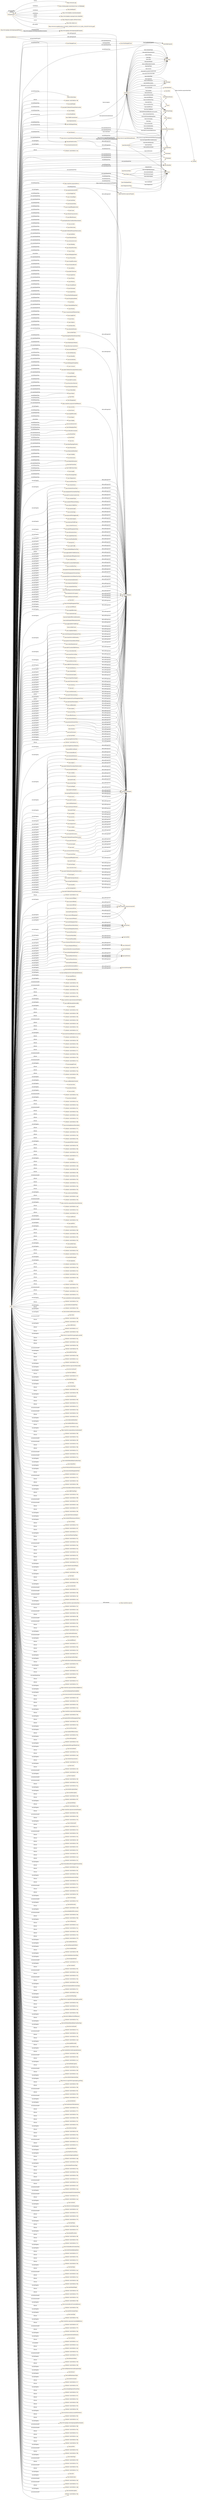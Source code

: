 digraph ar2dtool_diagram { 
rankdir=LR;
size="1501"
node [shape = rectangle, color="orange"]; "base:PcuFlowValue" "base:AxleWeight" "base:AlertCMethod2PrimaryPointLocation" "base:Mobility" "base:RoadEntity" "base:MultilingualString" "base:ManagedCause" "base:DataValue" "base:Confidence" "base:HeightUnit" "base:CriticalObject" "base:StartPoint" "base:DurationValue" "base:GroupOfPeopleInvolved" "base:Cause" "base:VehicleCharacteristics" "base:OffsetDistance" "base:RoadSurfaceConditionMeasurements" "base:Accident" "base:Obstruction" "base:AlertCMethod4PrimaryPointLocation" "base:EndPoint" "base:PlatoonPosition" "base:AutomationLevel" "base:Heading" "base:VehicleFlowValue" "base:UrlLink" "base:ParkingSpotState" "base:WindSpeedValue" "base:PlatoonRole" "base:GroupOfLocations" "base:SituationRecord" "base:Address" "base:OperatorAction" "http://www.w3.org/2006/time#TemporalEntity" "base:AlertCDirection" "base:SpeedUnit" "base:Platoon" "base:Pollution" "base:OverallPeriod" "base:Movement" "base:SpeedValue" "base:RoadSideEquipment" "base:PrecipitationDetail" "base:Route" "base:VulnerableRoadUser" "base:Position" "base:Role" "base:ConcentrationOfVehiclesValue" "base:LengthUnit" "base:Status" "base:Identifier" "base:RendezvousLocation" "base:Subjects" "base:BasicData" "base:AbsolutePosition" "base:FloatingPointMetreDistanceValue" "http://www.w3.org/2006/time#Instant" "base:Width" "base:MaintenanceVehicles" "http://www.opengis.net/ont/geosparql#Feature" "base:ElectronicControlUnit" "base:AxleSpacing" "base:Humidity" "base:Acceleration" "base:MultilingualStringValue" "base:Comment" "base:AlertCMethod2SecondaryPointLocation" "base:Height" "base:AxleFlowValue" "base:AlertCLocation" "base:Shape" "base:BrakeCapacity" "base:HazardousMaterials" "base:PlatoonVehicleState" "base:VehicleRole" "base:Vehicle" "base:TrafficConcentration" "base:Wind" "base:TemperatureValue" "base:Management" "https://saref.etsi.org/core/UnitOfMeasure" "base:Source" "base:SpeedPercentile" "base:Impact" "https://saref.etsi.org/core/Property" "base:Validity" "base:AccelerationUnit" "base:DeviceStatus" "base:ParkingSpotPoint" "base:VehicleEnvironment" "base:NonManagedCause" "base:RoutePoint" "base:Period" "base:Size" "https://saref.etsi.org/core/Device" "base:RoadTopologyPosition" "base:PlatoonState" "base:ElaboratedDataFault" "base:Visibility" "base:PressureValue" "base:Destination" "base:RelativePosition" "base:HeaderInformation" "base:DateTimeValue" "base:TrafficStatusValue" "base:Length" "http://www.opengis.net/ont/geosparql#Geometry" "base:PercentageValue" "base:Itinerary" "base:Temperature" ; /*classes style*/
	"base:scheduledDepartureTime" -> "owl:topDataProperty" [ label = "rdfs:subPropertyOf" ];
	"base:applicableForTrafficDirection" -> "owl:topDataProperty" [ label = "rdfs:subPropertyOf" ];
	"base:validityStatus" -> "owl:topDataProperty" [ label = "rdfs:subPropertyOf" ];
	"base:groupOfVehiclesInvolved" -> "owl:topObjectProperty" [ label = "rdfs:subPropertyOf" ];
	"base:alertCLocationTableNumber" -> "owl:topDataProperty" [ label = "rdfs:subPropertyOf" ];
	"base:urlLink" -> "owl:topObjectProperty" [ label = "rdfs:subPropertyOf" ];
	"base:overallEndTime" -> "owl:topDataProperty" [ label = "rdfs:subPropertyOf" ];
	"base:consistsOfVehicle" -> "https://saref.etsi.org/core/consistsOf" [ label = "rdfs:subPropertyOf" ];
	"base:temperature" -> "owl:topObjectProperty" [ label = "rdfs:subPropertyOf" ];
	"base:faultyEquipmentOrSystemType" -> "owl:topDataProperty" [ label = "rdfs:subPropertyOf" ];
	"base:generalInstructionToRoadUsersType" -> "owl:topDataProperty" [ label = "rdfs:subPropertyOf" ];
	"base:automaticallyInitiated" -> "owl:topDataProperty" [ label = "rdfs:subPropertyOf" ];
	"base:hasParkingSpotState" -> "base:hasState" [ label = "rdfs:subPropertyOf" ];
	"base:routeDestination" -> "owl:topDataProperty" [ label = "rdfs:subPropertyOf" ];
	"base:routeDestination" -> "owl:topObjectProperty" [ label = "rdfs:subPropertyOf" ];
	"base:validity" -> "owl:topObjectProperty" [ label = "rdfs:subPropertyOf" ];
	"base:roadMaintenance" -> "owl:topObjectProperty" [ label = "rdfs:subPropertyOf" ];
	"base:temporarySpeedLimit" -> "owl:topDataProperty" [ label = "rdfs:subPropertyOf" ];
	"base:pollution" -> "owl:topObjectProperty" [ label = "rdfs:subPropertyOf" ];
	"base:commentDateTime" -> "owl:topDataProperty" [ label = "rdfs:subPropertyOf" ];
	"base:totalNumberOfPeopleInvolved" -> "owl:topDataProperty" [ label = "rdfs:subPropertyOf" ];
	"base:alertCPoint" -> "owl:topObjectProperty" [ label = "rdfs:subPropertyOf" ];
	"base:headerInformation" -> "owl:topObjectProperty" [ label = "rdfs:subPropertyOf" ];
	"base:vehicleRegistrationPlateIdentifier" -> "owl:topDataProperty" [ label = "rdfs:subPropertyOf" ];
	"base:consistsOfObject" -> "https://saref.etsi.org/core/consistsOf" [ label = "rdfs:subPropertyOf" ];
	"base:minimumCarOccupancy" -> "owl:topDataProperty" [ label = "rdfs:subPropertyOf" ];
	"base:roadOrJunctionNumber" -> "owl:topDataProperty" [ label = "rdfs:subPropertyOf" ];
	"base:entry" -> "owl:topDataProperty" [ label = "rdfs:subPropertyOf" ];
	"base:genericSituationRecordExtension" -> "owl:topDataProperty" [ label = "rdfs:subPropertyOf" ];
	"base:reroutingManagementType" -> "owl:topDataProperty" [ label = "rdfs:subPropertyOf" ];
	"base:signedRerouting" -> "owl:topDataProperty" [ label = "rdfs:subPropertyOf" ];
	"base:alertCMethod4PrimaryPointLocation" -> "owl:topObjectProperty" [ label = "rdfs:subPropertyOf" ];
	"base:roadworksScale" -> "owl:topDataProperty" [ label = "rdfs:subPropertyOf" ];
	"base:applicableForTrafficType" -> "owl:topDataProperty" [ label = "rdfs:subPropertyOf" ];
	"base:consistsOfEntity" -> "https://saref.etsi.org/core/consistsOf" [ label = "rdfs:subPropertyOf" ];
	"base:distanceHeadway" -> "owl:topDataProperty" [ label = "rdfs:subPropertyOf" ];
	"base:distanceHeadway" -> "owl:topObjectProperty" [ label = "rdfs:subPropertyOf" ];
	"base:complianceOption" -> "owl:topDataProperty" [ label = "rdfs:subPropertyOf" ];
	"base:winterEquipmentManagementType" -> "owl:topDataProperty" [ label = "rdfs:subPropertyOf" ];
	"base:hasVehicleRole" -> "base:hasRole" [ label = "rdfs:subPropertyOf" ];
	"base:ManagedCause" -> "base:NonManagedCause" [ label = "owl:disjointWith" ];
	"base:transitServiceInformation" -> "owl:topDataProperty" [ label = "rdfs:subPropertyOf" ];
	"base:alertCDirection" -> "owl:topObjectProperty" [ label = "rdfs:subPropertyOf" ];
	"base:genericSituationRecordName" -> "owl:topDataProperty" [ label = "rdfs:subPropertyOf" ];
	"base:isMemberOfVehicleEnvironment" -> "base:isMemberOf" [ label = "rdfs:subPropertyOf" ];
	"base:presenceDurationTime" -> "owl:topDataProperty" [ label = "rdfs:subPropertyOf" ];
	"base:presenceDurationTime" -> "owl:topObjectProperty" [ label = "rdfs:subPropertyOf" ];
	"base:vehicleManufacturer" -> "owl:topDataProperty" [ label = "rdfs:subPropertyOf" ];
	"base:hasLength" -> "owl:topObjectProperty" [ label = "rdfs:subPropertyOf" ];
	"base:hasRelativePosition" -> "base:hasPosition" [ label = "rdfs:subPropertyOf" ];
	"base:alertCLocationTableVersion" -> "owl:topDataProperty" [ label = "rdfs:subPropertyOf" ];
	"base:vehicleIdentifier" -> "owl:topDataProperty" [ label = "rdfs:subPropertyOf" ];
	"base:wind" -> "owl:topObjectProperty" [ label = "rdfs:subPropertyOf" ];
	"base:lastUpdateOfDeviceInformation" -> "owl:topDataProperty" [ label = "rdfs:subPropertyOf" ];
	"base:totalNumberOfVehiclesInvolved" -> "owl:topDataProperty" [ label = "rdfs:subPropertyOf" ];
	"base:hasPlatoonPosition" -> "base:hasPosition" [ label = "rdfs:subPropertyOf" ];
	"base:nonGeneralPublicComment" -> "owl:topObjectProperty" [ label = "rdfs:subPropertyOf" ];
	"base:hasPlatoonVehicleState" -> "base:hasState" [ label = "rdfs:subPropertyOf" ];
	"base:travelTime" -> "owl:topObjectProperty" [ label = "rdfs:subPropertyOf" ];
	"base:groupOfPeopleInvolved" -> "owl:topObjectProperty" [ label = "rdfs:subPropertyOf" ];
	"base:hasParkingVehicleState" -> "base:hasState" [ label = "rdfs:subPropertyOf" ];
	"base:hasDestinationEndPoint" -> "base:hasDestination" [ label = "rdfs:subPropertyOf" ];
	"base:transitServiceType" -> "owl:topDataProperty" [ label = "rdfs:subPropertyOf" ];
	"base:accidentCause" -> "owl:topDataProperty" [ label = "rdfs:subPropertyOf" ];
	"base:hasShape" -> "owl:topObjectProperty" [ label = "rdfs:subPropertyOf" ];
	"base:lastDeviceCheck" -> "owl:topDataProperty" [ label = "rdfs:subPropertyOf" ];
	"base:consistsOfUser" -> "https://saref.etsi.org/core/consistsOf" [ label = "rdfs:subPropertyOf" ];
	"base:exitTime" -> "owl:topDataProperty" [ label = "rdfs:subPropertyOf" ];
	"base:exitTime" -> "owl:topObjectProperty" [ label = "rdfs:subPropertyOf" ];
	"base:trafficFlowCharacteristics" -> "owl:topDataProperty" [ label = "rdfs:subPropertyOf" ];
	"base:vehicleModel" -> "owl:topDataProperty" [ label = "rdfs:subPropertyOf" ];
	"base:pertinentLocation" -> "owl:topDataProperty" [ label = "rdfs:subPropertyOf" ];
	"base:pertinentLocation" -> "owl:topObjectProperty" [ label = "rdfs:subPropertyOf" ];
	"base:hasPlatoonRole" -> "base:hasRole" [ label = "rdfs:subPropertyOf" ];
	"base:harmonicSpeed" -> "owl:topDataProperty" [ label = "rdfs:subPropertyOf" ];
	"base:averageVehicleSpeed" -> "owl:topDataProperty" [ label = "rdfs:subPropertyOf" ];
	"base:hasPlatoonState" -> "base:hasState" [ label = "rdfs:subPropertyOf" ];
	"base:alertCMethod4SecondaryPointLocation" -> "owl:topObjectProperty" [ label = "rdfs:subPropertyOf" ];
	"base:alertCDirectionCoded" -> "owl:topDataProperty" [ label = "rdfs:subPropertyOf" ];
	"base:exit" -> "owl:topDataProperty" [ label = "rdfs:subPropertyOf" ];
	"base:alertCDirectionSense" -> "owl:topDataProperty" [ label = "rdfs:subPropertyOf" ];
	"base:roadOrCarriagewayOrLaneManagementType" -> "owl:topDataProperty" [ label = "rdfs:subPropertyOf" ];
	"base:confidentiality" -> "owl:topDataProperty" [ label = "rdfs:subPropertyOf" ];
	"base:impact" -> "owl:topObjectProperty" [ label = "rdfs:subPropertyOf" ];
	"base:urgency" -> "owl:topDataProperty" [ label = "rdfs:subPropertyOf" ];
	"base:validityTimeSpecification" -> "owl:topObjectProperty" [ label = "rdfs:subPropertyOf" ];
	"base:passageDurationTime" -> "owl:topDataProperty" [ label = "rdfs:subPropertyOf" ];
	"base:passageDurationTime" -> "owl:topObjectProperty" [ label = "rdfs:subPropertyOf" ];
	"base:averageTimeHeadway" -> "owl:topObjectProperty" [ label = "rdfs:subPropertyOf" ];
	"base:consistsOfEvent" -> "https://saref.etsi.org/core/consistsOf" [ label = "rdfs:subPropertyOf" ];
	"base:humidity" -> "owl:topObjectProperty" [ label = "rdfs:subPropertyOf" ];
	"base:alertCLinear" -> "owl:topObjectProperty" [ label = "rdfs:subPropertyOf" ];
	"base:hasPerceptionState" -> "base:hasState" [ label = "rdfs:subPropertyOf" ];
	"base:itineraryExtension" -> "owl:topDataProperty" [ label = "rdfs:subPropertyOf" ];
	"base:itineraryExtension" -> "owl:topObjectProperty" [ label = "rdfs:subPropertyOf" ];
	"base:management" -> "owl:topObjectProperty" [ label = "rdfs:subPropertyOf" ];
	"base:vehicleInvolved" -> "owl:topObjectProperty" [ label = "rdfs:subPropertyOf" ];
	"base:operatorActionStatus" -> "owl:topDataProperty" [ label = "rdfs:subPropertyOf" ];
	"base:individualVehicleSpeed" -> "owl:topDataProperty" [ label = "rdfs:subPropertyOf" ];
	"base:individualVehicleSpeed" -> "owl:topObjectProperty" [ label = "rdfs:subPropertyOf" ];
	"base:alertCMethod2PrimaryPointLocation" -> "owl:topObjectProperty" [ label = "rdfs:subPropertyOf" ];
	"base:journeyReference" -> "owl:topDataProperty" [ label = "rdfs:subPropertyOf" ];
	"base:hasMovement" -> "owl:topObjectProperty" [ label = "rdfs:subPropertyOf" ];
	"base:hasWidth" -> "owl:topObjectProperty" [ label = "rdfs:subPropertyOf" ];
	"base:severity" -> "owl:topDataProperty" [ label = "rdfs:subPropertyOf" ];
	"base:overallStartTime" -> "owl:topDataProperty" [ label = "rdfs:subPropertyOf" ];
	"base:averageDistanceHeadway" -> "owl:topObjectProperty" [ label = "rdfs:subPropertyOf" ];
	"base:accidentType" -> "owl:topDataProperty" [ label = "rdfs:subPropertyOf" ];
	"base:vehicleStatus" -> "owl:topDataProperty" [ label = "rdfs:subPropertyOf" ];
	"base:situationRecord" -> "owl:topObjectProperty" [ label = "rdfs:subPropertyOf" ];
	"base:situationVersionTime" -> "owl:topDataProperty" [ label = "rdfs:subPropertyOf" ];
	"base:hasDestinationAddress" -> "base:hasDestination" [ label = "rdfs:subPropertyOf" ];
	"base:precipitationDetail" -> "owl:topObjectProperty" [ label = "rdfs:subPropertyOf" ];
	"base:subjects" -> "owl:topObjectProperty" [ label = "rdfs:subPropertyOf" ];
	"base:hasRoadTopologyPosition" -> "base:hasPosition" [ label = "rdfs:subPropertyOf" ];
	"base:equipmentOrSystemFaultType" -> "owl:topDataProperty" [ label = "rdfs:subPropertyOf" ];
	"base:distanceGap" -> "owl:topDataProperty" [ label = "rdfs:subPropertyOf" ];
	"base:distanceGap" -> "owl:topObjectProperty" [ label = "rdfs:subPropertyOf" ];
	"base:hasPlatoonMember" -> "base:hasMember" [ label = "rdfs:subPropertyOf" ];
	"base:consistsOfEquipment" -> "https://saref.etsi.org/core/consistsOf" [ label = "rdfs:subPropertyOf" ];
	"base:situation" -> "owl:topObjectProperty" [ label = "rdfs:subPropertyOf" ];
	"base:alertCLocationCountryCode" -> "owl:topDataProperty" [ label = "rdfs:subPropertyOf" ];
	"base:alertCMethod2SecondaryPointLocation" -> "owl:topObjectProperty" [ label = "rdfs:subPropertyOf" ];
	"base:journeyDestination" -> "owl:topObjectProperty" [ label = "rdfs:subPropertyOf" ];
	"base:commentType" -> "owl:topDataProperty" [ label = "rdfs:subPropertyOf" ];
	"base:visibility" -> "owl:topObjectProperty" [ label = "rdfs:subPropertyOf" ];
	"base:numberOfVehiclesWaiting" -> "owl:topDataProperty" [ label = "rdfs:subPropertyOf" ];
	"base:relativeTrafficFlow" -> "owl:topDataProperty" [ label = "rdfs:subPropertyOf" ];
	"base:pointByCoordinates" -> "owl:topObjectProperty" [ label = "rdfs:subPropertyOf" ];
	"base:queueLength" -> "owl:topDataProperty" [ label = "rdfs:subPropertyOf" ];
	"base:actionOrigin" -> "owl:topDataProperty" [ label = "rdfs:subPropertyOf" ];
	"base:timeHeadway" -> "owl:topDataProperty" [ label = "rdfs:subPropertyOf" ];
	"base:timeHeadway" -> "owl:topObjectProperty" [ label = "rdfs:subPropertyOf" ];
	"NULL" -> "base:roadOperatorServiceDisruptionExtension" [ label = "owl:onProperty" ];
	"NULL" -> "base:typeOfDevice" [ label = "owl:onProperty" ];
	"NULL" -> "base:hasMovement" [ label = "owl:onProperty" ];
	"NULL" -> "base:faultIdentifier" [ label = "owl:onProperty" ];
	"NULL" -> "base:Route" [ label = "owl:someValuesFrom" ];
	"NULL" -> "base:lastDeviceCheck" [ label = "owl:onProperty" ];
	"NULL" -> "585f3e67:183d760f538:-7f3f" [ label = "owl:intersectionOf" ];
	"NULL" -> "585f3e67:183d760f538:-7f64" [ label = "owl:intersectionOf" ];
	"NULL" -> "585f3e67:183d760f538:-7f05" [ label = "rdf:rest" ];
	"NULL" -> "585f3e67:183d760f538:-7f94" [ label = "rdf:rest" ];
	"NULL" -> "585f3e67:183d760f538:-7f55" [ label = "rdf:rest" ];
	"NULL" -> "base:ParkingSpotState" [ label = "owl:onClass" ];
	"NULL" -> "https://saref.etsi.org/core/measuresProperty" [ label = "owl:onProperty" ];
	"NULL" -> "base:trafficManuallyDirectedBy" [ label = "owl:onProperty" ];
	"NULL" -> "base:subjects" [ label = "owl:onProperty" ];
	"NULL" -> "base:overallStartTime" [ label = "owl:onProperty" ];
	"NULL" -> "base:impact" [ label = "owl:onProperty" ];
	"NULL" -> "base:stationID" [ label = "owl:onProperty" ];
	"NULL" -> "585f3e67:183d760f538:-7f62" [ label = "rdf:rest" ];
	"NULL" -> "585f3e67:183d760f538:-7fd9" [ label = "rdf:rest" ];
	"NULL" -> "base:placesAtWhichApplicable" [ label = "owl:onProperty" ];
	"NULL" -> "585f3e67:183d760f538:-7fd5" [ label = "rdf:rest" ];
	"NULL" -> "base:overallEndTime" [ label = "owl:onProperty" ];
	"NULL" -> "585f3e67:183d760f538:-7f00" [ label = "owl:intersectionOf" ];
	"NULL" -> "585f3e67:183d760f538:-7eef" [ label = "rdf:rest" ];
	"NULL" -> "585f3e67:183d760f538:-7f30" [ label = "rdf:rest" ];
	"NULL" -> "585f3e67:183d760f538:-7fa7" [ label = "rdf:rest" ];
	"NULL" -> "base:hasEstimatedRendezvousLocation" [ label = "owl:onProperty" ];
	"NULL" -> "585f3e67:183d760f538:-7fe2" [ label = "rdf:rest" ];
	"NULL" -> "base:transitServiceInformation" [ label = "owl:onProperty" ];
	"NULL" -> "585f3e67:183d760f538:-7f6f" [ label = "rdf:rest" ];
	"NULL" -> "585f3e67:183d760f538:-7fb0" [ label = "rdf:rest" ];
	"NULL" -> "585f3e67:183d760f538:-7eca" [ label = "rdf:rest" ];
	"NULL" -> "base:minimumCarOccupancy" [ label = "owl:onProperty" ];
	"NULL" -> "base:FloatingPointMetreDistanceValue" [ label = "owl:allValuesFrom" ];
	"NULL" -> "585f3e67:183d760f538:-7f7c" [ label = "rdf:rest" ];
	"NULL" -> "585f3e67:183d760f538:-7f8a" [ label = "owl:intersectionOf" ];
	"NULL" -> "585f3e67:183d760f538:-7f3d" [ label = "rdf:rest" ];
	"NULL" -> "585f3e67:183d760f538:-7fc4" [ label = "owl:intersectionOf" ];
	"NULL" -> "base:managedCause" [ label = "owl:onProperty" ];
	"NULL" -> "585f3e67:183d760f538:-7f0f" [ label = "rdf:rest" ];
	"NULL" -> "585f3e67:183d760f538:-7f4a" [ label = "rdf:rest" ];
	"NULL" -> "base:concentration" [ label = "owl:onProperty" ];
	"NULL" -> "585f3e67:183d760f538:-7f0b" [ label = "rdf:rest" ];
	"NULL" -> "base:vmsSetting" [ label = "owl:onProperty" ];
	"NULL" -> "base:confidentialityOverride" [ label = "owl:onProperty" ];
	"NULL" -> "base:severity" [ label = "owl:onProperty" ];
	"NULL" -> "base:basicData" [ label = "owl:onProperty" ];
	"NULL" -> "base:detectsPosition" [ label = "owl:onProperty" ];
	"NULL" -> "base:accident" [ label = "owl:onProperty" ];
	"NULL" -> "base:Acceleration" [ label = "owl:someValuesFrom" ];
	"NULL" -> "base:Cause" [ label = "owl:allValuesFrom" ];
	"NULL" -> "base:Wind" [ label = "owl:allValuesFrom" ];
	"NULL" -> "585f3e67:183d760f538:-7fee" [ label = "owl:intersectionOf" ];
	"NULL" -> "xsd:int" [ label = "owl:someValuesFrom" ];
	"NULL" -> "base:hasDestinationAddress" [ label = "owl:onProperty" ];
	"NULL" -> "base:hasCoordinateZ" [ label = "owl:onProperty" ];
	"NULL" -> "585f3e67:183d760f538:-7fec" [ label = "rdf:rest" ];
	"NULL" -> "585f3e67:183d760f538:-7fad" [ label = "rdf:rest" ];
	"NULL" -> "base:VehicleEnvironment" [ label = "owl:allValuesFrom" ];
	"NULL" -> "owl:real" [ label = "owl:someValuesFrom" ];
	"NULL" -> "base:confidentiality" [ label = "owl:onProperty" ];
	"NULL" -> "585f3e67:183d760f538:-7fe1" [ label = "owl:intersectionOf" ];
	"NULL" -> "585f3e67:183d760f538:-7fba" [ label = "rdf:rest" ];
	"NULL" -> "585f3e67:183d760f538:-7ee0" [ label = "rdf:rest" ];
	"NULL" -> "585f3e67:183d760f538:-7f18" [ label = "rdf:rest" ];
	"NULL" -> "base:HeaderInformation" [ label = "owl:allValuesFrom" ];
	"NULL" -> "585f3e67:183d760f538:-7f68" [ label = "rdf:rest" ];
	"NULL" -> "owl:real" [ label = "owl:allValuesFrom" ];
	"NULL" -> "base:reroutingItineraryDescription" [ label = "owl:onProperty" ];
	"NULL" -> "585f3e67:183d760f538:-7f75" [ label = "rdf:rest" ];
	"NULL" -> "base:AlertCMethod2SecondaryPointLocation" [ label = "owl:allValuesFrom" ];
	"NULL" -> "base:journeyReference" [ label = "owl:onProperty" ];
	"NULL" -> "585f3e67:183d760f538:-7f36" [ label = "rdf:rest" ];
	"NULL" -> "base:Validity" [ label = "owl:onClass" ];
	"NULL" -> "585f3e67:183d760f538:-7fe8" [ label = "rdf:rest" ];
	"NULL" -> "585f3e67:183d760f538:-7f82" [ label = "rdf:rest" ];
	"NULL" -> "base:PlatoonRole" [ label = "owl:someValuesFrom" ];
	"NULL" -> "base:generalPublicComment" [ label = "owl:onProperty" ];
	"NULL" -> "585f3e67:183d760f538:-7ff5" [ label = "rdf:rest" ];
	"NULL" -> "585f3e67:183d760f538:-7fb6" [ label = "rdf:rest" ];
	"NULL" -> "base:GroupOfPeopleInvolved" [ label = "owl:allValuesFrom" ];
	"NULL" -> "base:VehicleEnvironment" [ label = "owl:someValuesFrom" ];
	"NULL" -> "585f3e67:183d760f538:-7f50" [ label = "rdf:rest" ];
	"NULL" -> "585f3e67:183d760f538:-7f11" [ label = "rdf:rest" ];
	"NULL" -> "base:routeDestination" [ label = "owl:onProperty" ];
	"NULL" -> "base:depth" [ label = "owl:onProperty" ];
	"NULL" -> "585f3e67:183d760f538:-7fc3" [ label = "rdf:rest" ];
	"NULL" -> "https://saref.etsi.org/core/Property" [ label = "owl:allValuesFrom" ];
	"NULL" -> "585f3e67:183d760f538:-7edd" [ label = "rdf:rest" ];
	"NULL" -> "base:hasRoadTopologyPosition" [ label = "owl:onProperty" ];
	"NULL" -> "585f3e67:183d760f538:-7f8f" [ label = "rdf:rest" ];
	"NULL" -> "base:travelTime" [ label = "owl:onProperty" ];
	"NULL" -> "base:HeaderInformation" [ label = "owl:someValuesFrom" ];
	"NULL" -> "585f3e67:183d760f538:-7fd0" [ label = "rdf:rest" ];
	"NULL" -> "base:RoadSideEquipment" [ label = "owl:someValuesFrom" ];
	"NULL" -> "585f3e67:183d760f538:-7f85" [ label = "owl:intersectionOf" ];
	"NULL" -> "585f3e67:183d760f538:-7f5d" [ label = "rdf:rest" ];
	"NULL" -> "585f3e67:183d760f538:-7f1e" [ label = "rdf:rest" ];
	"NULL" -> "base:AccelerationUnit" [ label = "owl:allValuesFrom" ];
	"NULL" -> "585f3e67:183d760f538:-7f6a" [ label = "rdf:rest" ];
	"NULL" -> "xsd:dateTimeStamp" [ label = "owl:allValuesFrom" ];
	"NULL" -> "585f3e67:183d760f538:-7f2b" [ label = "rdf:rest" ];
	"NULL" -> "base:constructionWorkType" [ label = "owl:onProperty" ];
	"NULL" -> "base:passageDurationTime" [ label = "owl:onProperty" ];
	"NULL" -> "base:EndPoint" [ label = "owl:someValuesFrom" ];
	"NULL" -> "base:relativeSpeed" [ label = "rdf:first" ];
	"NULL" -> "585f3e67:183d760f538:-7ed9" [ label = "rdf:rest" ];
	"NULL" -> "base:roadworksScale" [ label = "owl:onProperty" ];
	"NULL" -> "585f3e67:183d760f538:-7fe9" [ label = "owl:intersectionOf" ];
	"NULL" -> "https://saref.etsi.org/saref4syst/hasSubSystem" [ label = "owl:onProperty" ];
	"NULL" -> "https://saref.etsi.org/core/Device" [ label = "owl:allValuesFrom" ];
	"NULL" -> "585f3e67:183d760f538:-7ee6" [ label = "rdf:rest" ];
	"NULL" -> "base:Heading" [ label = "owl:someValuesFrom" ];
	"NULL" -> "base:timeHeadway" [ label = "owl:onProperty" ];
	"NULL" -> "585f3e67:183d760f538:-7fcd" [ label = "rdf:rest" ];
	"NULL" -> "585f3e67:183d760f538:-7ef3" [ label = "rdf:rest" ];
	"NULL" -> "base:automaticallyInitiated" [ label = "owl:onProperty" ];
	"NULL" -> "base:validPeriod" [ label = "owl:onProperty" ];
	"NULL" -> "base:pertinentLocation" [ label = "owl:onProperty" ];
	"NULL" -> "585f3e67:183d760f538:-7fdc" [ label = "owl:intersectionOf" ];
	"NULL" -> "base:axleFlow" [ label = "owl:onProperty" ];
	"NULL" -> "base:hasConfidenceValue" [ label = "owl:onProperty" ];
	"NULL" -> "base:alertCMethod2PrimaryPointLocation" [ label = "owl:onProperty" ];
	"NULL" -> "base:Obstruction" [ label = "owl:allValuesFrom" ];
	"NULL" -> "585f3e67:183d760f538:-7f88" [ label = "rdf:rest" ];
	"NULL" -> "base:hasWidth" [ label = "owl:onProperty" ];
	"NULL" -> "base:AxleFlowValue" [ label = "owl:allValuesFrom" ];
	"NULL" -> "base:distanceGap" [ label = "owl:onProperty" ];
	"NULL" -> "base:hasPlatoonRole" [ label = "owl:onProperty" ];
	"NULL" -> "585f3e67:183d760f538:-7f06" [ label = "rdf:rest" ];
	"NULL" -> "585f3e67:183d760f538:-7f95" [ label = "rdf:rest" ];
	"NULL" -> "585f3e67:183d760f538:-7f56" [ label = "rdf:rest" ];
	"NULL" -> "base:mobilityType" [ label = "owl:onProperty" ];
	"NULL" -> "base:abnormalTrafficType" [ label = "owl:onProperty" ];
	"NULL" -> "base:faultCreationTime" [ label = "owl:onProperty" ];
	"NULL" -> "base:journeyOrigin" [ label = "owl:onProperty" ];
	"NULL" -> "base:temporarySpeedLimit" [ label = "owl:onProperty" ];
	"NULL" -> "585f3e67:183d760f538:-7f63" [ label = "rdf:rest" ];
	"NULL" -> "585f3e67:183d760f538:-7f24" [ label = "rdf:rest" ];
	"NULL" -> "base:PcuFlowValue" [ label = "owl:allValuesFrom" ];
	"NULL" -> "base:freeFlowSpeed" [ label = "owl:onProperty" ];
	"NULL" -> "base:regularity" [ label = "owl:onProperty" ];
	"NULL" -> "585f3e67:183d760f538:-7f31" [ label = "rdf:rest" ];
	"NULL" -> "585f3e67:183d760f538:-7fa8" [ label = "rdf:rest" ];
	"NULL" -> "xsd:string" [ label = "owl:someValuesFrom" ];
	"NULL" -> "585f3e67:183d760f538:-7fe3" [ label = "rdf:rest" ];
	"NULL" -> "585f3e67:183d760f538:-7fa4" [ label = "rdf:rest" ];
	"NULL" -> "585f3e67:183d760f538:-7efd" [ label = "rdf:rest" ];
	"NULL" -> "base:nonGeneralPublicComment" [ label = "owl:onProperty" ];
	"NULL" -> "rdf:nil" [ label = "rdf:rest" ];
	"NULL" -> "base:BasicData" [ label = "owl:allValuesFrom" ];
	"NULL" -> "585f3e67:183d760f538:-7fb1" [ label = "rdf:rest" ];
	"NULL" -> "585f3e67:183d760f538:-7f7f" [ label = "owl:intersectionOf" ];
	"NULL" -> "585f3e67:183d760f538:-7ecb" [ label = "rdf:rest" ];
	"NULL" -> "585f3e67:183d760f538:-7f7d" [ label = "rdf:rest" ];
	"NULL" -> "base:validityStatus" [ label = "owl:onProperty" ];
	"NULL" -> "base:roadsideServiceDisruptionType" [ label = "owl:onProperty" ];
	"NULL" -> "585f3e67:183d760f538:-7f3e" [ label = "rdf:rest" ];
	"NULL" -> "base:Shape" [ label = "owl:someValuesFrom" ];
	"NULL" -> "base:faultLastUpdateTime" [ label = "owl:onProperty" ];
	"NULL" -> "585f3e67:183d760f538:-7f4b" [ label = "rdf:rest" ];
	"NULL" -> "base:locationCodeForLinearLocation" [ label = "owl:onProperty" ];
	"NULL" -> "base:value" [ label = "owl:onProperty" ];
	"NULL" -> "585f3e67:183d760f538:-7f66" [ label = "owl:intersectionOf" ];
	"NULL" -> "585f3e67:183d760f538:-7ef9" [ label = "rdf:rest" ];
	"NULL" -> "base:MultilingualStringValue" [ label = "owl:allValuesFrom" ];
	"NULL" -> "base:wind" [ label = "owl:onProperty" ];
	"NULL" -> "base:precipitationDetail" [ label = "owl:onProperty" ];
	"NULL" -> "base:trafficStatus" [ label = "owl:onProperty" ];
	"NULL" -> "base:MultilingualString" [ label = "owl:someValuesFrom" ];
	"NULL" -> "585f3e67:183d760f538:-7ec7" [ label = "rdf:rest" ];
	"NULL" -> "base:roadOrJunctionNumber" [ label = "owl:onProperty" ];
	"NULL" -> "585f3e67:183d760f538:-7fed" [ label = "rdf:rest" ];
	"NULL" -> "http://www.w3.org/2003/01/geo/wgs84_pos#alt" [ label = "owl:onProperty" ];
	"NULL" -> "585f3e67:183d760f538:-7fae" [ label = "rdf:rest" ];
	"NULL" -> "base:complianceOption" [ label = "owl:onProperty" ];
	"NULL" -> "585f3e67:183d760f538:-7ed4" [ label = "rdf:rest" ];
	"NULL" -> "base:Identifier" [ label = "owl:allValuesFrom" ];
	"NULL" -> "base:hasPlatoonPosition" [ label = "owl:onProperty" ];
	"NULL" -> "585f3e67:183d760f538:-7ffa" [ label = "rdf:rest" ];
	"NULL" -> "585f3e67:183d760f538:-7ffc" [ label = "owl:intersectionOf" ];
	"NULL" -> "base:ParkingSpotPoint" [ label = "owl:someValuesFrom" ];
	"NULL" -> "base:publicEventType" [ label = "owl:onProperty" ];
	"NULL" -> "base:OffsetDistance" [ label = "owl:allValuesFrom" ];
	"NULL" -> "585f3e67:183d760f538:-7fbb" [ label = "rdf:rest" ];
	"NULL" -> "585f3e67:183d760f538:-7ee1" [ label = "rdf:rest" ];
	"NULL" -> "585f3e67:183d760f538:-7f19" [ label = "rdf:rest" ];
	"NULL" -> "https://saref.etsi.org/core/isMeasuredIn" [ label = "owl:onProperty" ];
	"NULL" -> "base:hasCoordinateY" [ label = "owl:onProperty" ];
	"NULL" -> "base:hasConfidence" [ label = "owl:onProperty" ];
	"NULL" -> "585f3e67:183d760f538:-7f37" [ label = "rdf:rest" ];
	"NULL" -> "base:faultDescription" [ label = "owl:onProperty" ];
	"NULL" -> "base:lang" [ label = "owl:onProperty" ];
	"NULL" -> "base:stationType" [ label = "owl:onProperty" ];
	"NULL" -> "base:Management" [ label = "owl:allValuesFrom" ];
	"NULL" -> "585f3e67:183d760f538:-7f44" [ label = "rdf:rest" ];
	"NULL" -> "585f3e67:183d760f538:-7ff6" [ label = "rdf:rest" ];
	"NULL" -> "base:overallSeverity" [ label = "owl:onProperty" ];
	"NULL" -> "585f3e67:183d760f538:-7f90" [ label = "rdf:rest" ];
	"NULL" -> "base:hasPlatoonState" [ label = "owl:onProperty" ];
	"NULL" -> "585f3e67:183d760f538:-7f51" [ label = "rdf:rest" ];
	"NULL" -> "585f3e67:183d760f538:-7f12" [ label = "rdf:rest" ];
	"NULL" -> "585f3e67:183d760f538:-7fab" [ label = "owl:intersectionOf" ];
	"NULL" -> "585f3e67:183d760f538:-7fc8" [ label = "owl:intersectionOf" ];
	"NULL" -> "585f3e67:183d760f538:-7fd1" [ label = "rdf:rest" ];
	"NULL" -> "base:PlatoonVehicleState" [ label = "owl:someValuesFrom" ];
	"NULL" -> "base:elaboratedDataFault" [ label = "owl:onProperty" ];
	"NULL" -> "base:mobilityOfObstruction" [ label = "owl:onProperty" ];
	"NULL" -> "585f3e67:183d760f538:-7eeb" [ label = "rdf:rest" ];
	"NULL" -> "https://saref.etsi.org/saref4syst/subSystemOf" [ label = "owl:onProperty" ];
	"NULL" -> "585f3e67:183d760f538:-7f9d" [ label = "rdf:rest" ];
	"NULL" -> "base:MultilingualString" [ label = "owl:allValuesFrom" ];
	"NULL" -> "585f3e67:183d760f538:-7f5e" [ label = "rdf:rest" ];
	"NULL" -> "585f3e67:183d760f538:-7f9f" [ label = "owl:intersectionOf" ];
	"NULL" -> "base:PlatoonState" [ label = "owl:someValuesFrom" ];
	"NULL" -> "585f3e67:183d760f538:-7fe4" [ label = "owl:intersectionOf" ];
	"NULL" -> "xsd:boolean" [ label = "owl:allValuesFrom" ];
	"NULL" -> "https://saref.etsi.org/core/UnitOfMeasure" [ label = "owl:someValuesFrom" ];
	"NULL" -> "585f3e67:183d760f538:-7f6b" [ label = "rdf:rest" ];
	"NULL" -> "585f3e67:183d760f538:-7f2c" [ label = "rdf:rest" ];
	"NULL" -> "base:AlertCMethod4PrimaryPointLocation" [ label = "owl:allValuesFrom" ];
	"NULL" -> "base:speedManagementType" [ label = "owl:onProperty" ];
	"NULL" -> "585f3e67:183d760f538:-7f54" [ label = "owl:intersectionOf" ];
	"NULL" -> "585f3e67:183d760f538:-7f1a" [ label = "owl:intersectionOf" ];
	"NULL" -> "base:hasParkingVehicleState" [ label = "owl:onProperty" ];
	"NULL" -> "base:weatherRelatedRoadConditionType" [ label = "owl:onProperty" ];
	"NULL" -> "base:vehicleFlow" [ label = "owl:onProperty" ];
	"NULL" -> "base:forVehiclesWithCharacteristicsOf" [ label = "owl:onProperty" ];
	"NULL" -> "base:measurementEquipmentFault" [ label = "owl:onProperty" ];
	"NULL" -> "base:situationRecord" [ label = "owl:onProperty" ];
	"NULL" -> "base:SituationRecord" [ label = "owl:allValuesFrom" ];
	"NULL" -> "585f3e67:183d760f538:-7ee7" [ label = "rdf:rest" ];
	"NULL" -> "base:Validity" [ label = "owl:allValuesFrom" ];
	"NULL" -> "585f3e67:183d760f538:-7f23" [ label = "owl:intersectionOf" ];
	"NULL" -> "base:timeGap" [ label = "owl:onProperty" ];
	"NULL" -> "585f3e67:183d760f538:-7ef4" [ label = "rdf:rest" ];
	"NULL" -> "base:management" [ label = "owl:onProperty" ];
	"NULL" -> "585f3e67:183d760f538:-7fdb" [ label = "rdf:rest" ];
	"NULL" -> "base:situationRecordObservationTime" [ label = "owl:onProperty" ];
	"NULL" -> "base:informationStatus" [ label = "owl:onProperty" ];
	"NULL" -> "base:trafficTrendType" [ label = "owl:onProperty" ];
	"NULL" -> "585f3e67:183d760f538:-7f39" [ label = "rdf:rest" ];
	"NULL" -> "base:validityTimeSpecification" [ label = "owl:onProperty" ];
	"NULL" -> "585f3e67:183d760f538:-7f89" [ label = "rdf:rest" ];
	"NULL" -> "base:validity" [ label = "owl:onProperty" ];
	"NULL" -> "585f3e67:183d760f538:-7f87" [ label = "owl:intersectionOf" ];
	"NULL" -> "base:Vehicle" [ label = "owl:someValuesFrom" ];
	"NULL" -> "585f3e67:183d760f538:-7ed0" [ label = "owl:intersectionOf" ];
	"NULL" -> "585f3e67:183d760f538:-7f07" [ label = "rdf:rest" ];
	"NULL" -> "585f3e67:183d760f538:-7f96" [ label = "rdf:rest" ];
	"NULL" -> "base:alertCDirectionNamed" [ label = "owl:onProperty" ];
	"NULL" -> "base:numberOfMaintenanceVehicles" [ label = "owl:onProperty" ];
	"NULL" -> "base:OverallPeriod" [ label = "owl:allValuesFrom" ];
	"NULL" -> "base:RoadTopologyPosition" [ label = "owl:someValuesFrom" ];
	"NULL" -> "base:srsName" [ label = "owl:onProperty" ];
	"NULL" -> "base:hasHeight" [ label = "owl:onProperty" ];
	"NULL" -> "585f3e67:183d760f538:-7f25" [ label = "rdf:rest" ];
	"NULL" -> "585f3e67:183d760f538:-7fd7" [ label = "rdf:rest" ];
	"NULL" -> "base:AlertCDirection" [ label = "owl:allValuesFrom" ];
	"NULL" -> "585f3e67:183d760f538:-7f71" [ label = "rdf:rest" ];
	"NULL" -> "base:travelTimeTrendType" [ label = "owl:onProperty" ];
	"NULL" -> "585f3e67:183d760f538:-7f32" [ label = "rdf:rest" ];
	"NULL" -> "585f3e67:183d760f538:-7fa9" [ label = "rdf:rest" ];
	"NULL" -> "base:hasParkingSpotState" [ label = "owl:onProperty" ];
	"NULL" -> "585f3e67:183d760f538:-7fbe" [ label = "owl:intersectionOf" ];
	"NULL" -> "585f3e67:183d760f538:-7fa5" [ label = "rdf:rest" ];
	"NULL" -> "585f3e67:183d760f538:-7efe" [ label = "rdf:rest" ];
	"NULL" -> "base:AlertCLocation" [ label = "owl:allValuesFrom" ];
	"NULL" -> "base:urgentRoadworks" [ label = "owl:onProperty" ];
	"NULL" -> "base:RoadEntity" [ label = "owl:someValuesFrom" ];
	"NULL" -> "585f3e67:183d760f538:-7ff1" [ label = "rdf:rest" ];
	"NULL" -> "585f3e67:183d760f538:-7fb2" [ label = "rdf:rest" ];
	"NULL" -> "base:numberOfVehiclesWaiting" [ label = "owl:onProperty" ];
	"NULL" -> "base:hasDestinationEndPoint" [ label = "owl:onProperty" ];
	"NULL" -> "585f3e67:183d760f538:-7f7e" [ label = "rdf:rest" ];
	"NULL" -> "base:averageVehicleSpeed" [ label = "rdf:first" ];
	"NULL" -> "base:vehicleCountryOfOrigin" [ label = "owl:onProperty" ];
	"NULL" -> "base:alertCLocationCountryCode" [ label = "owl:onProperty" ];
	"NULL" -> "base:routeCode" [ label = "owl:onProperty" ];
	"NULL" -> "585f3e67:183d760f538:-7f8b" [ label = "rdf:rest" ];
	"NULL" -> "base:commentType" [ label = "owl:onProperty" ];
	"NULL" -> "base:type" [ label = "owl:onProperty" ];
	"NULL" -> "585f3e67:183d760f538:-7f4c" [ label = "rdf:rest" ];
	"NULL" -> "base:TrafficStatusValue" [ label = "owl:allValuesFrom" ];
	"NULL" -> "585f3e67:183d760f538:-7f0d" [ label = "rdf:rest" ];
	"NULL" -> "base:RoutePoint" [ label = "owl:someValuesFrom" ];
	"NULL" -> "base:hasIdentifier" [ label = "owl:onProperty" ];
	"NULL" -> "585f3e67:183d760f538:-7f74" [ label = "owl:intersectionOf" ];
	"NULL" -> "base:exit" [ label = "owl:onProperty" ];
	"NULL" -> "585f3e67:183d760f538:-7fd8" [ label = "owl:intersectionOf" ];
	"NULL" -> "585f3e67:183d760f538:-7faf" [ label = "owl:intersectionOf" ];
	"NULL" -> "585f3e67:183d760f538:-7ec8" [ label = "rdf:rest" ];
	"NULL" -> "base:isMemberOfVehicleEnvironment" [ label = "owl:onProperty" ];
	"NULL" -> "https://saref.etsi.org/core/hasValue" [ label = "owl:onProperty" ];
	"NULL" -> "585f3e67:183d760f538:-7f10" [ label = "owl:intersectionOf" ];
	"NULL" -> "585f3e67:183d760f538:-7ed5" [ label = "rdf:rest" ];
	"NULL" -> "585f3e67:183d760f538:-7f38" [ label = "owl:intersectionOf" ];
	"NULL" -> "585f3e67:183d760f538:-7ffb" [ label = "rdf:rest" ];
	"NULL" -> "585f3e67:183d760f538:-7ff0" [ label = "owl:intersectionOf" ];
	"NULL" -> "base:HazardousMaterials" [ label = "owl:allValuesFrom" ];
	"NULL" -> "585f3e67:183d760f538:-7fb3" [ label = "owl:intersectionOf" ];
	"NULL" -> "585f3e67:183d760f538:-7fbc" [ label = "rdf:rest" ];
	"NULL" -> "base:queueLength" [ label = "owl:onProperty" ];
	"NULL" -> "base:averageDistanceHeadway" [ label = "owl:onProperty" ];
	"NULL" -> "585f3e67:183d760f538:-7ee2" [ label = "rdf:rest" ];
	"NULL" -> "xsd:dateTime" [ label = "owl:allValuesFrom" ];
	"NULL" -> "base:actionPlanIdentifier" [ label = "owl:onProperty" ];
	"NULL" -> "base:roadworksDuration" [ label = "owl:onProperty" ];
	"NULL" -> "base:Size" [ label = "owl:someValuesFrom" ];
	"NULL" -> "585f3e67:183d760f538:-7f48" [ label = "owl:intersectionOf" ];
	"NULL" -> "base:endOfPeriod" [ label = "owl:onProperty" ];
	"NULL" -> "585f3e67:183d760f538:-7f77" [ label = "rdf:rest" ];
	"NULL" -> "base:SpeedUnit" [ label = "owl:allValuesFrom" ];
	"NULL" -> "base:AxleWeight" [ label = "owl:allValuesFrom" ];
	"NULL" -> "585f3e67:183d760f538:-7f84" [ label = "rdf:rest" ];
	"NULL" -> "585f3e67:183d760f538:-7f45" [ label = "rdf:rest" ];
	"NULL" -> "base:vehicleIdentifier" [ label = "owl:onProperty" ];
	"NULL" -> "585f3e67:183d760f538:-7ff7" [ label = "rdf:rest" ];
	"NULL" -> "base:drivingConditionType" [ label = "owl:onProperty" ];
	"NULL" -> "base:roadSurfaceConditionMeasurements" [ label = "owl:onProperty" ];
	"NULL" -> "585f3e67:183d760f538:-7f91" [ label = "rdf:rest" ];
	"NULL" -> "base:restlessness" [ label = "owl:onProperty" ];
	"NULL" -> "base:VehicleCharacteristics" [ label = "owl:allValuesFrom" ];
	"NULL" -> "585f3e67:183d760f538:-7f52" [ label = "rdf:rest" ];
	"NULL" -> "585f3e67:183d760f538:-7fc9" [ label = "rdf:rest" ];
	"NULL" -> "xsd:negativeInteger" [ label = "owl:someValuesFrom" ];
	"NULL" -> "585f3e67:183d760f538:-7f13" [ label = "rdf:rest" ];
	"NULL" -> "585f3e67:183d760f538:-7fc5" [ label = "rdf:rest" ];
	"NULL" -> "https://saref.etsi.org/core/isMeasuredByDevice" [ label = "owl:onProperty" ];
	"NULL" -> "base:hasOpeningTimeAvailability" [ label = "owl:onProperty" ];
	"NULL" -> "base:measurementOrCalculationPeriod" [ label = "owl:onProperty" ];
	"NULL" -> "585f3e67:183d760f538:-7edf" [ label = "rdf:rest" ];
	"NULL" -> "585f3e67:183d760f538:-7f20" [ label = "rdf:rest" ];
	"NULL" -> "585f3e67:183d760f538:-7fd2" [ label = "rdf:rest" ];
	"NULL" -> "base:DurationValue" [ label = "owl:allValuesFrom" ];
	"NULL" -> "585f3e67:183d760f538:-7eec" [ label = "rdf:rest" ];
	"NULL" -> "https://saref.etsi.org/core/hasTimestamp" [ label = "owl:onProperty" ];
	"NULL" -> "base:humidity" [ label = "owl:onProperty" ];
	"NULL" -> "585f3e67:183d760f538:-7f9e" [ label = "rdf:rest" ];
	"NULL" -> "base:generalNetworkManagementType" [ label = "owl:onProperty" ];
	"NULL" -> "585f3e67:183d760f538:-7f5f" [ label = "rdf:rest" ];
	"NULL" -> "base:Visibility" [ label = "owl:allValuesFrom" ];
	"NULL" -> "585f3e67:183d760f538:-7fa0" [ label = "rdf:rest" ];
	"NULL" -> "base:hasPlatoonIndex" [ label = "owl:onProperty" ];
	"NULL" -> "base:numberOfObstructions" [ label = "owl:onProperty" ];
	"NULL" -> "585f3e67:183d760f538:-7f6c" [ label = "rdf:rest" ];
	"NULL" -> "base:alertCDirection" [ label = "owl:onProperty" ];
	"NULL" -> "base:noPrecipitation" [ label = "owl:onProperty" ];
	"NULL" -> "585f3e67:183d760f538:-7f2d" [ label = "rdf:rest" ];
	"NULL" -> "base:transitServiceType" [ label = "owl:onProperty" ];
	"NULL" -> "base:hasShape" [ label = "owl:onProperty" ];
	"NULL" -> "base:generalMessageToRoadUsers" [ label = "owl:onProperty" ];
	"NULL" -> "base:vmsUnitFault" [ label = "owl:onProperty" ];
	"NULL" -> "585f3e67:183d760f538:-7f3a" [ label = "rdf:rest" ];
	"NULL" -> "base:Period" [ label = "owl:allValuesFrom" ];
	"NULL" -> "base:Platoon" [ label = "owl:someValuesFrom" ];
	"NULL" -> "585f3e67:183d760f538:-7ee8" [ label = "rdf:rest" ];
	"NULL" -> "base:vehicleCharacteristics" [ label = "owl:onProperty" ];
	"NULL" -> "585f3e67:183d760f538:-7fcf" [ label = "rdf:rest" ];
	"NULL" -> "base:cause" [ label = "owl:onProperty" ];
	"NULL" -> "585f3e67:183d760f538:-7ef5" [ label = "rdf:rest" ];
	"NULL" -> "585f3e67:183d760f538:-7ef8" [ label = "owl:intersectionOf" ];
	"NULL" -> "base:occupancy" [ label = "owl:onProperty" ];
	"NULL" -> "585f3e67:183d760f538:-7fdf" [ label = "owl:intersectionOf" ];
	"NULL" -> "base:Subjects" [ label = "owl:allValuesFrom" ];
	"NULL" -> "585f3e67:183d760f538:-7fc6" [ label = "owl:intersectionOf" ];
	"NULL" -> "base:RendezvousLocation" [ label = "owl:someValuesFrom" ];
	"NULL" -> "base:hasPlatoonMember" [ label = "owl:onProperty" ];
	"NULL" -> "base:roadOrCarriagewayOrLaneManagementType" [ label = "owl:onProperty" ];
	"NULL" -> "585f3e67:183d760f538:-7faa" [ label = "rdf:rest" ];
	"NULL" -> "base:hasDescriptionName" [ label = "owl:onProperty" ];
	"NULL" -> "base:causeDescription" [ label = "owl:onProperty" ];
	"NULL" -> "585f3e67:183d760f538:-7f08" [ label = "rdf:rest" ];
	"NULL" -> "585f3e67:183d760f538:-7f97" [ label = "rdf:rest" ];
	"NULL" -> "base:periodName" [ label = "owl:onProperty" ];
	"NULL" -> "base:Pollution" [ label = "owl:allValuesFrom" ];
	"NULL" -> "585f3e67:183d760f538:-7f58" [ label = "rdf:rest" ];
	"NULL" -> "https://saref.etsi.org/core/controlsProperty" [ label = "owl:onProperty" ];
	"NULL" -> "585f3e67:183d760f538:-7f65" [ label = "rdf:rest" ];
	"NULL" -> "base:presenceDurationTime" [ label = "owl:onProperty" ];
	"NULL" -> "585f3e67:183d760f538:-7f04" [ label = "owl:intersectionOf" ];
	"NULL" -> "585f3e67:183d760f538:-7f26" [ label = "rdf:rest" ];
	"NULL" -> "base:VehicleRole" [ label = "owl:someValuesFrom" ];
	"NULL" -> "base:isCollectionOf" [ label = "owl:onProperty" ];
	"NULL" -> "base:alertCDirectionCoded" [ label = "owl:onProperty" ];
	"NULL" -> "585f3e67:183d760f538:-7f72" [ label = "rdf:rest" ];
	"NULL" -> "585f3e67:183d760f538:-7f33" [ label = "rdf:rest" ];
	"NULL" -> "base:RoadSurfaceConditionMeasurements" [ label = "owl:allValuesFrom" ];
	"NULL" -> "585f3e67:183d760f538:-7fcb" [ label = "owl:intersectionOf" ];
	"NULL" -> "585f3e67:183d760f538:-7fe5" [ label = "rdf:rest" ];
	"NULL" -> "585f3e67:183d760f538:-7eff" [ label = "rdf:rest" ];
	"NULL" -> "base:signedRerouting" [ label = "owl:onProperty" ];
	"NULL" -> "585f3e67:183d760f538:-7f40" [ label = "rdf:rest" ];
	"NULL" -> "585f3e67:183d760f538:-7fb7" [ label = "rdf:rest" ];
	"NULL" -> "base:MaintenanceVehicles" [ label = "owl:allValuesFrom" ];
	"NULL" -> "585f3e67:183d760f538:-7f01" [ label = "rdf:rest" ];
	"NULL" -> "585f3e67:183d760f538:-7ff2" [ label = "rdf:rest" ];
	"NULL" -> "base:alertCLocationTableVersion" [ label = "owl:onProperty" ];
	"NULL" -> "585f3e67:183d760f538:-7ecd" [ label = "rdf:rest" ];
	"NULL" -> "base:vehicleStatus" [ label = "owl:onProperty" ];
	"NULL" -> "585f3e67:183d760f538:-7fc0" [ label = "rdf:rest" ];
	"NULL" -> "base:situationRecordFirstSupplierVersionTime" [ label = "owl:onProperty" ];
	"NULL" -> "585f3e67:183d760f538:-7eda" [ label = "rdf:rest" ];
	"NULL" -> "585f3e67:183d760f538:-7f8c" [ label = "rdf:rest" ];
	"NULL" -> "585f3e67:183d760f538:-7f4d" [ label = "rdf:rest" ];
	"NULL" -> "base:disturbanceActivityType" [ label = "owl:onProperty" ];
	"NULL" -> "585f3e67:183d760f538:-7f1f" [ label = "rdf:rest" ];
	"NULL" -> "base:Humidity" [ label = "owl:allValuesFrom" ];
	"NULL" -> "585f3e67:183d760f538:-7f5a" [ label = "rdf:rest" ];
	"NULL" -> "585f3e67:183d760f538:-7f27" [ label = "owl:intersectionOf" ];
	"NULL" -> "base:consistsOfUser" [ label = "owl:onProperty" ];
	"NULL" -> "585f3e67:183d760f538:-7f1b" [ label = "rdf:rest" ];
	"NULL" -> "base:alertCMethod4PrimaryPointLocation" [ label = "owl:onProperty" ];
	"NULL" -> "base:isMemberOfPlatoon" [ label = "owl:onProperty" ];
	"NULL" -> "xsd:integer" [ label = "owl:allValuesFrom" ];
	"NULL" -> "base:Vehicle" [ label = "owl:allValuesFrom" ];
	"NULL" -> "585f3e67:183d760f538:-7fef" [ label = "rdf:rest" ];
	"NULL" -> "base:overrunning" [ label = "owl:onProperty" ];
	"NULL" -> "base:exitTime" [ label = "owl:onProperty" ];
	"NULL" -> "585f3e67:183d760f538:-7f43" [ label = "owl:intersectionOf" ];
	"NULL" -> "base:faultSeverity" [ label = "owl:onProperty" ];
	"NULL" -> "585f3e67:183d760f538:-7ed6" [ label = "rdf:rest" ];
	"NULL" -> "base:probabilityOfOccurrence" [ label = "owl:onProperty" ];
	"NULL" -> "585f3e67:183d760f538:-7fe6" [ label = "owl:intersectionOf" ];
	"NULL" -> "585f3e67:183d760f538:-7fbd" [ label = "rdf:rest" ];
	"NULL" -> "base:srsDimension" [ label = "owl:onProperty" ];
	"NULL" -> "585f3e67:183d760f538:-7ee3" [ label = "rdf:rest" ];
	"NULL" -> "base:Status" [ label = "owl:allValuesFrom" ];
	"NULL" -> "base:entry" [ label = "owl:onProperty" ];
	"NULL" -> "base:consistsOfVehicle" [ label = "owl:onProperty" ];
	"NULL" -> "xsd:language" [ label = "owl:allValuesFrom" ];
	"NULL" -> "585f3e67:183d760f538:-7fca" [ label = "rdf:rest" ];
	"NULL" -> "base:LengthUnit" [ label = "owl:allValuesFrom" ];
	"NULL" -> "585f3e67:183d760f538:-7ef0" [ label = "rdf:rest" ];
	"NULL" -> "585f3e67:183d760f538:-7f28" [ label = "rdf:rest" ];
	"NULL" -> "585f3e67:183d760f538:-7f78" [ label = "rdf:rest" ];
	"NULL" -> "xsd:float" [ label = "owl:someValuesFrom" ];
	"NULL" -> "base:averageVehicleSpeed" [ label = "owl:onProperty" ];
	"NULL" -> "base:mobilityOfActivity" [ label = "owl:onProperty" ];
	"NULL" -> "base:axleSpacingOnVehicle" [ label = "owl:onProperty" ];
	"NULL" -> "base:Temperature" [ label = "owl:allValuesFrom" ];
	"NULL" -> "base:VulnerableRoadUser" [ label = "owl:someValuesFrom" ];
	"NULL" -> "base:availabilityRate" [ label = "owl:onProperty" ];
	"NULL" -> "585f3e67:183d760f538:-7ff8" [ label = "rdf:rest" ];
	"NULL" -> "base:roadsideAssistanceType" [ label = "owl:onProperty" ];
	"NULL" -> "base:exceptionPeriod" [ label = "owl:onProperty" ];
	"NULL" -> "585f3e67:183d760f538:-7f3c" [ label = "owl:intersectionOf" ];
	"NULL" -> "base:comment" [ label = "owl:onProperty" ];
	"NULL" -> "585f3e67:183d760f538:-7f92" [ label = "rdf:rest" ];
	"NULL" -> "585f3e67:183d760f538:-7ede" [ label = "owl:intersectionOf" ];
	"NULL" -> "base:AutomationLevel" [ label = "owl:someValuesFrom" ];
	"NULL" -> "585f3e67:183d760f538:-7f53" [ label = "rdf:rest" ];
	"NULL" -> "585f3e67:183d760f538:-7feb" [ label = "owl:intersectionOf" ];
	"NULL" -> "base:Source" [ label = "owl:allValuesFrom" ];
	"NULL" -> "585f3e67:183d760f538:-7f60" [ label = "rdf:rest" ];
	"NULL" -> "base:environmentalObstructionType" [ label = "owl:onProperty" ];
	"NULL" -> "585f3e67:183d760f538:-7f21" [ label = "rdf:rest" ];
	"NULL" -> "base:hasPlatoonVehicleState" [ label = "owl:onProperty" ];
	"NULL" -> "base:groupOfPeopleInvolved" [ label = "owl:onProperty" ];
	"NULL" -> "base:Position" [ label = "owl:someValuesFrom" ];
	"NULL" -> "585f3e67:183d760f538:-7eed" [ label = "rdf:rest" ];
	"NULL" -> "base:travelTimeType" [ label = "owl:onProperty" ];
	"NULL" -> "http://www.w3.org/2003/01/geo/wgs84_pos#lat" [ label = "owl:onProperty" ];
	"NULL" -> "base:equipmentOrSystemFaultType" [ label = "owl:onProperty" ];
	"NULL" -> "585f3e67:183d760f538:-7fe0" [ label = "rdf:rest" ];
	"NULL" -> "base:generalInstructionToRoadUsersType" [ label = "owl:onProperty" ];
	"NULL" -> "585f3e67:183d760f538:-7fa1" [ label = "rdf:rest" ];
	"NULL" -> "585f3e67:183d760f538:-7efa" [ label = "rdf:rest" ];
	"NULL" -> "585f3e67:183d760f538:-7f6d" [ label = "rdf:rest" ];
	"NULL" -> "base:hasConfidenceUnitOfMeasure" [ label = "owl:onProperty" ];
	"NULL" -> "585f3e67:183d760f538:-7f2e" [ label = "rdf:rest" ];
	"NULL" -> "base:nonWeatherRelatedRoadConditionType" [ label = "owl:onProperty" ];
	"NULL" -> "base:hasCoordinateX" [ label = "owl:onProperty" ];
	"NULL" -> "base:Itinerary" [ label = "owl:allValuesFrom" ];
	"NULL" -> "base:source" [ label = "owl:onProperty" ];
	"NULL" -> "base:AxleSpacing" [ label = "owl:allValuesFrom" ];
	"NULL" -> "base:alertCMethod4SecondaryPointLocation" [ label = "owl:onProperty" ];
	"NULL" -> "585f3e67:183d760f538:-7f7a" [ label = "rdf:rest" ];
	"NULL" -> "585f3e67:183d760f538:-7efc" [ label = "owl:intersectionOf" ];
	"NULL" -> "585f3e67:183d760f538:-7f3b" [ label = "rdf:rest" ];
	"NULL" -> "base:StartPoint" [ label = "owl:someValuesFrom" ];
	"NULL" -> "base:Width" [ label = "owl:someValuesFrom" ];
	"NULL" -> "585f3e67:183d760f538:-7ee9" [ label = "rdf:rest" ];
	"NULL" -> "base:speedPercentile" [ label = "owl:onProperty" ];
	"NULL" -> "base:PercentageValue" [ label = "owl:allValuesFrom" ];
	"NULL" -> "585f3e67:183d760f538:-7ef6" [ label = "rdf:rest" ];
	"NULL" -> "base:posList" [ label = "owl:onProperty" ];
	"NULL" -> "base:roadsideServiceDisruptionExtension" [ label = "owl:onProperty" ];
	"NULL" -> "base:winterEquipmentManagementType" [ label = "owl:onProperty" ];
	"NULL" -> "585f3e67:183d760f538:-7fdd" [ label = "rdf:rest" ];
	"NULL" -> "base:SpeedValue" [ label = "owl:allValuesFrom" ];
	"NULL" -> "base:alertCLocation" [ label = "owl:onProperty" ];
	"NULL" -> "585f3e67:183d760f538:-7fd3" [ label = "owl:intersectionOf" ];
	"NULL" -> "base:alertCDirectionSense" [ label = "owl:onProperty" ];
	"NULL" -> "585f3e67:183d760f538:-7ec4" [ label = "rdf:rest" ];
	"NULL" -> "base:headerInformation" [ label = "owl:onProperty" ];
	"NULL" -> "base:hasBrakeCapacity" [ label = "owl:onProperty" ];
	"NULL" -> "base:scheduledDepartureTime" [ label = "owl:onProperty" ];
	"NULL" -> "585f3e67:183d760f538:-7fea" [ label = "rdf:rest" ];
	"NULL" -> "585f3e67:183d760f538:-7f69" [ label = "owl:intersectionOf" ];
	"NULL" -> "585f3e67:183d760f538:-7ed1" [ label = "rdf:rest" ];
	"NULL" -> "base:consistsOfObject" [ label = "owl:onProperty" ];
	"NULL" -> "base:authorityOperationType" [ label = "owl:onProperty" ];
	"NULL" -> "base:UrlLink" [ label = "owl:allValuesFrom" ];
	"NULL" -> "http://www.w3.org/2003/01/geo/wgs84_pos#long" [ label = "owl:onProperty" ];
	"NULL" -> "585f3e67:183d760f538:-7f09" [ label = "rdf:rest" ];
	"NULL" -> "585f3e67:183d760f538:-7f98" [ label = "rdf:rest" ];
	"NULL" -> "585f3e67:183d760f538:-7f81" [ label = "owl:intersectionOf" ];
	"NULL" -> "585f3e67:183d760f538:-7f59" [ label = "rdf:rest" ];
	"NULL" -> "585f3e67:183d760f538:-7ec9" [ label = "owl:intersectionOf" ];
	"NULL" -> "base:operatorActionStatus" [ label = "owl:onProperty" ];
	"NULL" -> "base:faultyEquipmentOrSystemType" [ label = "owl:onProperty" ];
	"NULL" -> "base:hasMaxSize" [ label = "owl:onProperty" ];
	"NULL" -> "base:maintenanceVehicleActions" [ label = "owl:onProperty" ];
	"NULL" -> "585f3e67:183d760f538:-7f2a" [ label = "owl:intersectionOf" ];
	"NULL" -> "585f3e67:183d760f538:-7f73" [ label = "rdf:rest" ];
	"NULL" -> "585f3e67:183d760f538:-7f34" [ label = "rdf:rest" ];
	"NULL" -> "base:distanceHeadway" [ label = "owl:onProperty" ];
	"NULL" -> "585f3e67:183d760f538:-7f80" [ label = "rdf:rest" ];
	"NULL" -> "base:alertCLocationTableNumber" [ label = "owl:onProperty" ];
	"NULL" -> "585f3e67:183d760f538:-7f41" [ label = "rdf:rest" ];
	"NULL" -> "585f3e67:183d760f538:-7f02" [ label = "rdf:rest" ];
	"NULL" -> "base:obstructionType" [ label = "owl:onProperty" ];
	"NULL" -> "585f3e67:183d760f538:-7ff3" [ label = "rdf:rest" ];
	"NULL" -> "585f3e67:183d760f538:-7fb4" [ label = "rdf:rest" ];
	"NULL" -> "585f3e67:183d760f538:-7ece" [ label = "rdf:rest" ];
	"NULL" -> "585f3e67:183d760f538:-7ecc" [ label = "owl:intersectionOf" ];
	"NULL" -> "base:urlLink" [ label = "owl:onProperty" ];
	"NULL" -> "585f3e67:183d760f538:-7fc1" [ label = "rdf:rest" ];
	"NULL" -> "base:areaOfInterest" [ label = "owl:onProperty" ];
	"NULL" -> "base:freeFlowTravelTime" [ label = "owl:onProperty" ];
	"NULL" -> "base:percentageLongVehicles" [ label = "owl:onProperty" ];
	"NULL" -> "585f3e67:183d760f538:-7edb" [ label = "rdf:rest" ];
	"NULL" -> "585f3e67:183d760f538:-7f8d" [ label = "rdf:rest" ];
	"NULL" -> "base:animalPresenceType" [ label = "owl:onProperty" ];
	"NULL" -> "base:AlertCMethod2PrimaryPointLocation" [ label = "owl:allValuesFrom" ];
	"NULL" -> "585f3e67:183d760f538:-7f4e" [ label = "rdf:rest" ];
	"NULL" -> "585f3e67:183d760f538:-7f9a" [ label = "rdf:rest" ];
	"NULL" -> "585f3e67:183d760f538:-7f5b" [ label = "rdf:rest" ];
	"NULL" -> "585f3e67:183d760f538:-7f1c" [ label = "rdf:rest" ];
	"NULL" -> "585f3e67:183d760f538:-7fa3" [ label = "owl:intersectionOf" ];
	"NULL" -> "base:visibility" [ label = "owl:onProperty" ];
	"NULL" -> "base:underTraffic" [ label = "owl:onProperty" ];
	"NULL" -> "base:RelativePosition" [ label = "owl:someValuesFrom" ];
	"NULL" -> "585f3e67:183d760f538:-7ed7" [ label = "rdf:rest" ];
	"NULL" -> "585f3e67:183d760f538:-7eea" [ label = "owl:intersectionOf" ];
	"NULL" -> "base:alertCMethod2SecondaryPointLocation" [ label = "owl:onProperty" ];
	"NULL" -> "base:measurementOrCalculationTime" [ label = "owl:onProperty" ];
	"NULL" -> "585f3e67:183d760f538:-7fce" [ label = "owl:intersectionOf" ];
	"NULL" -> "base:Comment" [ label = "owl:allValuesFrom" ];
	"NULL" -> "585f3e67:183d760f538:-7ee4" [ label = "rdf:rest" ];
	"NULL" -> "base:actionOrigin" [ label = "owl:onProperty" ];
	"NULL" -> "base:Mobility" [ label = "owl:allValuesFrom" ];
	"NULL" -> "base:maintenanceVehicles" [ label = "owl:onProperty" ];
	"NULL" -> "base:hasRelativePosition" [ label = "owl:onProperty" ];
	"NULL" -> "base:vmsFault" [ label = "owl:onProperty" ];
	"NULL" -> "base:infrastructureDamageType" [ label = "owl:onProperty" ];
	"NULL" -> "585f3e67:183d760f538:-7ef1" [ label = "rdf:rest" ];
	"NULL" -> "585f3e67:183d760f538:-7f57" [ label = "owl:intersectionOf" ];
	"NULL" -> "base:PrecipitationDetail" [ label = "owl:allValuesFrom" ];
	"NULL" -> "585f3e67:183d760f538:-7f29" [ label = "rdf:rest" ];
	"NULL" -> "585f3e67:183d760f538:-7f79" [ label = "rdf:rest" ];
	"NULL" -> "base:pollution" [ label = "owl:onProperty" ];
	"NULL" -> "base:faultType" [ label = "owl:onProperty" ];
	"NULL" -> "base:mobility" [ label = "owl:onProperty" ];
	"NULL" -> "585f3e67:183d760f538:-7f86" [ label = "rdf:rest" ];
	"NULL" -> "base:VehicleFlowValue" [ label = "owl:allValuesFrom" ];
	"NULL" -> "base:genericSituationRecordName" [ label = "owl:onProperty" ];
	"NULL" -> "base:itineraryExtension" [ label = "owl:onProperty" ];
	"NULL" -> "base:ManagedCause" [ label = "owl:allValuesFrom" ];
	"NULL" -> "585f3e67:183d760f538:-7f47" [ label = "rdf:rest" ];
	"NULL" -> "http://www.w3.org/2006/time#TemporalEntity" [ label = "owl:someValuesFrom" ];
	"NULL" -> "base:groupOfLocations" [ label = "owl:onProperty" ];
	"NULL" -> "585f3e67:183d760f538:-7ff9" [ label = "rdf:rest" ];
	"NULL" -> "585f3e67:183d760f538:-7f93" [ label = "rdf:rest" ];
	"NULL" -> "base:ElaboratedDataFault" [ label = "owl:allValuesFrom" ];
	"NULL" -> "base:AbsolutePosition" [ label = "owl:someValuesFrom" ];
	"NULL" -> "585f3e67:183d760f538:-7f15" [ label = "rdf:rest" ];
	"NULL" -> "base:situationRecordCreationTime" [ label = "owl:onProperty" ];
	"NULL" -> "base:hasEstimatedJoiningTime" [ label = "owl:onProperty" ];
	"NULL" -> "base:reroutingManagementType" [ label = "owl:onProperty" ];
	"NULL" -> "585f3e67:183d760f538:-7fc7" [ label = "rdf:rest" ];
	"NULL" -> "base:vehicleModel" [ label = "owl:onProperty" ];
	"NULL" -> "base:individualVehicleSpeed" [ label = "owl:onProperty" ];
	"NULL" -> "585f3e67:183d760f538:-7f61" [ label = "rdf:rest" ];
	"NULL" -> "base:CriticalObject" [ label = "owl:someValuesFrom" ];
	"NULL" -> "base:Length" [ label = "owl:someValuesFrom" ];
	"NULL" -> "585f3e67:183d760f538:-7f22" [ label = "rdf:rest" ];
	"NULL" -> "xsd:dateTime" [ label = "owl:someValuesFrom" ];
	"NULL" -> "585f3e67:183d760f538:-7fd4" [ label = "rdf:rest" ];
	"NULL" -> "base:hasOrigin" [ label = "owl:onProperty" ];
	"NULL" -> "585f3e67:183d760f538:-7eee" [ label = "rdf:rest" ];
	"NULL" -> "585f3e67:183d760f538:-7ed3" [ label = "owl:intersectionOf" ];
	"NULL" -> "base:journeyDestination" [ label = "owl:onProperty" ];
	"NULL" -> "585f3e67:183d760f538:-7fa2" [ label = "rdf:rest" ];
	"NULL" -> "585f3e67:183d760f538:-7efb" [ label = "rdf:rest" ];
	"NULL" -> "base:arrivalTime" [ label = "owl:onProperty" ];
	"NULL" -> "585f3e67:183d760f538:-7f6e" [ label = "rdf:rest" ];
	"NULL" -> "base:hasLength" [ label = "owl:onProperty" ];
	"NULL" -> "base:specificAxleWeight" [ label = "owl:onProperty" ];
	"NULL" -> "base:hasSize" [ label = "owl:onProperty" ];
	"NULL" -> "585f3e67:183d760f538:-7f2f" [ label = "rdf:rest" ];
	"NULL" -> "base:averageTimeHeadway" [ label = "owl:onProperty" ];
	"NULL" -> "585f3e67:183d760f538:-7f7b" [ label = "rdf:rest" ];
	"NULL" -> "585f3e67:183d760f538:-7f16" [ label = "owl:intersectionOf" ];
	"NULL" -> "585f3e67:183d760f538:-7fb8" [ label = "owl:intersectionOf" ];
	"NULL" -> "base:GroupOfLocations" [ label = "owl:allValuesFrom" ];
	"NULL" -> "base:Height" [ label = "owl:someValuesFrom" ];
	"NULL" -> "base:situationRecordCreationReference" [ label = "owl:onProperty" ];
	"NULL" -> "585f3e67:183d760f538:-7f0e" [ label = "rdf:rest" ];
	"NULL" -> "base:poorEnvironmentType" [ label = "owl:onProperty" ];
	"NULL" -> "base:causeType" [ label = "owl:onProperty" ];
	"NULL" -> "585f3e67:183d760f538:-7f0a" [ label = "rdf:rest" ];
	"NULL" -> "base:commentDateTime" [ label = "owl:onProperty" ];
	"NULL" -> "base:HeightUnit" [ label = "owl:allValuesFrom" ];
	"NULL" -> "https://saref.etsi.org/core/isControlledByDevice" [ label = "owl:onProperty" ];
	"NULL" -> "base:applicableForTrafficType" [ label = "owl:onProperty" ];
	"NULL" -> "585f3e67:183d760f538:-7ef7" [ label = "rdf:rest" ];
	"NULL" -> "585f3e67:183d760f538:-7f70" [ label = "owl:intersectionOf" ];
	"NULL" -> "585f3e67:183d760f538:-7fde" [ label = "rdf:rest" ];
	"NULL" -> "base:PlatoonPosition" [ label = "owl:someValuesFrom" ];
	"NULL" -> "base:BrakeCapacity" [ label = "owl:someValuesFrom" ];
	"NULL" -> "base:operatorActionExtension" [ label = "owl:onProperty" ];
	"NULL" -> "base:hasRoute" [ label = "owl:onProperty" ];
	"NULL" -> "base:applicableForTrafficDirection" [ label = "owl:onProperty" ];
	"NULL" -> "585f3e67:183d760f538:-7ec5" [ label = "rdf:rest" ];
	"NULL" -> "585f3e67:183d760f538:-7ec6" [ label = "owl:members" ];
	"NULL" -> "base:Confidence" [ label = "owl:someValuesFrom" ];
	"NULL" -> "base:hasVehicleRole" [ label = "owl:onProperty" ];
	"NULL" -> "585f3e67:183d760f538:-7ed2" [ label = "rdf:rest" ];
	"NULL" -> "585f3e67:183d760f538:-7fac" [ label = "rdf:rest" ];
	"NULL" -> "585f3e67:183d760f538:-7f76" [ label = "owl:intersectionOf" ];
	"NULL" -> "base:alternativeRoute" [ label = "owl:onProperty" ];
	"NULL" -> "xsd:string" [ label = "owl:allValuesFrom" ];
	"NULL" -> "base:situationVersionTime" [ label = "owl:onProperty" ];
	"NULL" -> "585f3e67:183d760f538:-7f49" [ label = "rdf:rest" ];
	"NULL" -> "base:Accident" [ label = "owl:allValuesFrom" ];
	"NULL" -> "585f3e67:183d760f538:-7f99" [ label = "rdf:rest" ];
	"NULL" -> "base:roadOperatorServiceDisruptionType" [ label = "owl:onProperty" ];
	"NULL" -> "base:consistsOfEntity" [ label = "owl:onProperty" ];
	"NULL" -> "base:forecast" [ label = "owl:onProperty" ];
	"NULL" -> "base:roadMaintenanceType" [ label = "owl:onProperty" ];
	"NULL" -> "base:hasEnvironment" [ label = "owl:onProperty" ];
	"NULL" -> "585f3e67:183d760f538:-7f17" [ label = "rdf:rest" ];
	"NULL" -> "585f3e67:183d760f538:-7f67" [ label = "rdf:rest" ];
	"NULL" -> "base:urgency" [ label = "owl:onProperty" ];
	"NULL" -> "base:ConcentrationOfVehiclesValue" [ label = "owl:allValuesFrom" ];
	"NULL" -> "base:ElectronicControlUnit" [ label = "owl:someValuesFrom" ];
	"NULL" -> "base:normallyExpectedTravelTime" [ label = "owl:onProperty" ];
	"NULL" -> "585f3e67:183d760f538:-7f35" [ label = "rdf:rest" ];
	"NULL" -> "585f3e67:183d760f538:-7fe7" [ label = "rdf:rest" ];
	"NULL" -> "base:Identifier" [ label = "owl:someValuesFrom" ];
	"NULL" -> "base:offsetDistance" [ label = "owl:onProperty" ];
	"NULL" -> "585f3e67:183d760f538:-7f42" [ label = "rdf:rest" ];
	"NULL" -> "585f3e67:183d760f538:-7fb9" [ label = "rdf:rest" ];
	"NULL" -> "585f3e67:183d760f538:-7f03" [ label = "rdf:rest" ];
	"NULL" -> "585f3e67:183d760f538:-7ff4" [ label = "rdf:rest" ];
	"NULL" -> "base:hazardousGoodsAssociatedWithVehicle" [ label = "owl:onProperty" ];
	"NULL" -> "585f3e67:183d760f538:-7fb5" [ label = "rdf:rest" ];
	"NULL" -> "base:relativeTrafficFlow" [ label = "owl:onProperty" ];
	"NULL" -> "base:consistsOfEquipment" [ label = "owl:onProperty" ];
	"NULL" -> "585f3e67:183d760f538:-7ecf" [ label = "rdf:rest" ];
	"NULL" -> "base:trafficFlowCharacteristics" [ label = "owl:onProperty" ];
	"NULL" -> "base:Address" [ label = "owl:someValuesFrom" ];
	"NULL" -> "http://www.opengis.net/ont/geosparql#hasGeometry" [ label = "owl:onProperty" ];
	"NULL" -> "585f3e67:183d760f538:-7fd6" [ label = "owl:intersectionOf" ];
	"NULL" -> "585f3e67:183d760f538:-7fda" [ label = "owl:intersectionOf" ];
	"NULL" -> "585f3e67:183d760f538:-7fc2" [ label = "rdf:rest" ];
	"NULL" -> "base:Movement" [ label = "owl:someValuesFrom" ];
	"NULL" -> "585f3e67:183d760f538:-7edc" [ label = "rdf:rest" ];
	"NULL" -> "585f3e67:183d760f538:-7f8e" [ label = "rdf:rest" ];
	"NULL" -> "585f3e67:183d760f538:-7f4f" [ label = "rdf:rest" ];
	"NULL" -> "base:pcuFlow" [ label = "owl:onProperty" ];
	"NULL" -> "585f3e67:183d760f538:-7f0c" [ label = "owl:intersectionOf" ];
	"NULL" -> "585f3e67:183d760f538:-7f9b" [ label = "rdf:rest" ];
	"NULL" -> "base:vehicleType" [ label = "owl:onProperty" ];
	"NULL" -> "585f3e67:183d760f538:-7f83" [ label = "owl:intersectionOf" ];
	"NULL" -> "585f3e67:183d760f538:-7f5c" [ label = "rdf:rest" ];
	"NULL" -> "base:SpeedPercentile" [ label = "owl:allValuesFrom" ];
	"NULL" -> "585f3e67:183d760f538:-7f9c" [ label = "owl:intersectionOf" ];
	"NULL" -> "585f3e67:183d760f538:-7f1d" [ label = "rdf:rest" ];
	"NULL" -> "base:harmonicSpeed" [ label = "rdf:first" ];
	"NULL" -> "base:vehicleRegistrationPlateIdentifier" [ label = "owl:onProperty" ];
	"NULL" -> "base:vehicleManufacturer" [ label = "owl:onProperty" ];
	"NULL" -> "base:alive" [ label = "owl:onProperty" ];
	"NULL" -> "base:vehicleColour" [ label = "owl:onProperty" ];
	"NULL" -> "base:DateTimeValue" [ label = "owl:allValuesFrom" ];
	"NULL" -> "base:Impact" [ label = "owl:allValuesFrom" ];
	"NULL" -> "585f3e67:183d760f538:-7f46" [ label = "owl:intersectionOf" ];
	"NULL" -> "585f3e67:183d760f538:-7f14" [ label = "owl:intersectionOf" ];
	"NULL" -> "585f3e67:183d760f538:-7ed8" [ label = "rdf:rest" ];
	"NULL" -> "base:statusDescription" [ label = "owl:onProperty" ];
	"NULL" -> "585f3e67:183d760f538:-7fa6" [ label = "owl:intersectionOf" ];
	"NULL" -> "585f3e67:183d760f538:-7fbf" [ label = "rdf:rest" ];
	"NULL" -> "base:hasAutomationLevel" [ label = "owl:onProperty" ];
	"NULL" -> "585f3e67:183d760f538:-7ee5" [ label = "rdf:rest" ];
	"NULL" -> "base:Destination" [ label = "owl:allValuesFrom" ];
	"NULL" -> "base:startOfPeriod" [ label = "owl:onProperty" ];
	"NULL" -> "585f3e67:183d760f538:-7fcc" [ label = "rdf:rest" ];
	"NULL" -> "585f3e67:183d760f538:-7ef2" [ label = "rdf:rest" ];
	"NULL" -> "base:temperature" [ label = "owl:onProperty" ];
	"base:actionPlanIdentifier" -> "owl:topDataProperty" [ label = "rdfs:subPropertyOf" ];
	"base:mobility" -> "owl:topObjectProperty" [ label = "rdfs:subPropertyOf" ];
	"base:timeGap" -> "owl:topDataProperty" [ label = "rdfs:subPropertyOf" ];
	"base:timeGap" -> "owl:topObjectProperty" [ label = "rdfs:subPropertyOf" ];
	"base:speedManagementType" -> "owl:topDataProperty" [ label = "rdfs:subPropertyOf" ];
	"base:hasProvider" -> "owl:topObjectProperty" [ label = "rdfs:subPropertyOf" ];
	"base:source" -> "owl:topObjectProperty" [ label = "rdfs:subPropertyOf" ];
	"https://saref.etsi.org/core/hasValue" -> "https://saref.etsi.org/core" [ label = "rdfs:comment" ];
	"base:maintenanceVehicles" -> "owl:topObjectProperty" [ label = "rdfs:subPropertyOf" ];
	"base:alertCLocation" -> "owl:topObjectProperty" [ label = "rdfs:subPropertyOf" ];
	"base:hasHeight" -> "owl:topObjectProperty" [ label = "rdfs:subPropertyOf" ];
	"base:hasVehicleEnvironmentMember" -> "base:hasMember" [ label = "rdfs:subPropertyOf" ];
	"base:locationReference" -> "owl:topDataProperty" [ label = "rdfs:subPropertyOf" ];
	"base:locationReference" -> "owl:topObjectProperty" [ label = "rdfs:subPropertyOf" ];
	"base:locationReference" -> "base:pertinentLocation" [ label = "owl:equivalentProperty" ];
	"base:urgentRoadworks" -> "owl:topDataProperty" [ label = "rdfs:subPropertyOf" ];
	"http://www.opengis.net/ont/geosparql#Feature" -> "http://www.opengis.net/ont/geosparql#Geometry" [ label = "owl:disjointWith" ];
	"base:arrivalTime" -> "owl:topDataProperty" [ label = "rdfs:subPropertyOf" ];
	"base:arrivalTime" -> "owl:topObjectProperty" [ label = "rdfs:subPropertyOf" ];
	"base:informationStatus" -> "owl:topDataProperty" [ label = "rdfs:subPropertyOf" ];
	"base:offsetDistance" -> "owl:topDataProperty" [ label = "rdfs:subPropertyOf" ];
	"base:offsetDistance" -> "owl:topObjectProperty" [ label = "rdfs:subPropertyOf" ];
	"base:hasSize" -> "owl:topObjectProperty" [ label = "rdfs:subPropertyOf" ];
	"base:posList" -> "owl:topDataProperty" [ label = "rdfs:subPropertyOf" ];
	"FrontierProject:" -> "https://www.etsi.org/" [ label = ":source" ];
	"FrontierProject:" -> "https://scholar.google.com/citations?user=coCDIj8AAAAJ" [ label = ":contributor" ];
	"FrontierProject:" -> "http://netellany.fr/" [ label = ":contributor" ];
	"FrontierProject:" -> "https://www.linkedin.com/in/lauradaniele" [ label = ":contributor" ];
	"FrontierProject:" -> "https://www.linkedin.com/in/pol-torres-46a83863/" [ label = ":creator" ];
	"FrontierProject:" -> "FrontierProject:" [ label = ":source" ];
	"FrontierProject:" -> "FrontierProject:" [ label = "owl:versionIRI" ];
	"FrontierProject:" -> "https://forge.etsi.org/etsi-software-license" [ label = ":license" ];
	"FrontierProject:" -> "https://docs.datex2.eu/" [ label = ":source" ];
	"FrontierProject:" -> "https://www.etsi.org/deliver/etsi_ts/103400_103499/10341007/01.01.01_60/ts_10341007v010101p.pdf" [ label = "rdfs:seeAlso" ];
	"base:underTraffic" -> "owl:topDataProperty" [ label = "rdfs:subPropertyOf" ];
	"base:pointCoordinates" -> "owl:topObjectProperty" [ label = "rdfs:subPropertyOf" ];
	"base:abnormalTrafficType" -> "owl:topDataProperty" [ label = "rdfs:subPropertyOf" ];
	"base:isMemberOfPlatoon" -> "base:isMemberOf" [ label = "rdfs:subPropertyOf" ];
	"base:placesAtWhichApplicable" -> "owl:topDataProperty" [ label = "rdfs:subPropertyOf" ];
	"base:relativeSpeed" -> "owl:topDataProperty" [ label = "rdfs:subPropertyOf" ];
	"base:concentration" -> "owl:topObjectProperty" [ label = "rdfs:subPropertyOf" ];
	"base:accidentExtension" -> "owl:topDataProperty" [ label = "rdfs:subPropertyOf" ];
	"base:journeyOrigin" -> "owl:topObjectProperty" [ label = "rdfs:subPropertyOf" ];
	"owl:Thing" -> "xsd:string" [ label = "base:faultType" ];
	"http://www.w3.org/2006/time#TemporalEntity" -> "http://www.w3.org/2006/time#Instant" [ label = "http://www.w3.org/2006/time#hasEnd" ];
	"owl:Thing" -> "xsd:integer" [ label = "base:srsDimension" ];
	"owl:Thing" -> "xsd:string" [ label = "base:version" ];
	"http://www.opengis.net/ont/geosparql#Feature" -> "http://www.opengis.net/ont/geosparql#Geometry" [ label = "http://www.opengis.net/ont/geosparql#hasGeometry" ];
	"owl:Thing" -> "xsd:integer" [ label = "base:faultDescription" ];
	"owl:Thing" -> "xsd:boolean" [ label = "base:overrunning" ];
	"owl:Thing" -> "base:BrakeCapacity" [ label = "base:hasBrakeCapacity" ];
	"http://www.w3.org/2006/time#TemporalEntity" -> "http://www.w3.org/2006/time#Instant" [ label = "http://www.w3.org/2006/time#hasBeginning" ];
	"owl:Thing" -> "xsd:string" [ label = "base:alertCLocationCountryCode" ];
	"https://saref.etsi.org/core/Device" -> "https://saref.etsi.org/core/Property" [ label = "https://saref.etsi.org/core/measuresProperty" ];
	"owl:Thing" -> "base:Identifier" [ label = "base:hasIdentifier" ];
	"owl:Thing" -> "xsd:dateTimeStamp" [ label = "base:startOfPeriod" ];
	"base:DeviceStatus" -> "xsd:dateTimeStamp" [ label = "base:lastUpdateOfDeviceInformation" ];
	"http://www.w3.org/2006/time#Instant" -> "xsd:dateTimeStamp" [ label = "http://www.w3.org/2006/time#inXSDDateTimeStamp" ];
	"owl:Thing" -> "xsd:dateTimeStamp" [ label = "base:overallStartTime" ];
	"owl:Thing" -> "owl:real" [ label = "base:alertCLocationTableVersion" ];
	"owl:Thing" -> "base:DataValue" [ label = "base:hasDataOf" ];
	"owl:Thing" -> "xsd:string" [ label = "base:alertCDirectionCoded" ];
	"owl:Thing" -> "xsd:string" [ label = "base:commentType" ];
	"owl:Thing" -> "xsd:string" [ label = "base:alertCDirectionSense" ];
	"owl:Thing" -> "xsd:int" [ label = "base:hasPlatoonIndex" ];
	"owl:Thing" -> "xsd:dateTimeStamp" [ label = "base:dateTime" ];
	"owl:Thing" -> "xsd:string" [ label = "base:srsName" ];
	"base:TemperatureValue" -> "owl:real" [ label = "base:temperature" ];
	"owl:Thing" -> "xsd:dateTimeStamp" [ label = "base:overallEndTime" ];
	"base:TrafficConcentration" -> "owl:Thing" [ label = "base:occupancy" ];
	"base:OperatorAction" -> "owl:Thing" [ label = "base:operatorActionExtension" ];
	"base:DataValue" -> "xsd:float" [ label = "https://saref.etsi.org/core/hasValue" ];
	"owl:Thing" -> "xsd:string" [ label = "base:type" ];
	"owl:Thing" -> "xsd:integer" [ label = "base:alertCLocationTableNumber" ];
	"owl:Thing" -> "base:RelativePosition" [ label = "base:hasPosition" ];
	"base:WindSpeedValue" -> "owl:real" [ label = "base:windSpeed" ];
	"base:Shape" -> "owl:real" [ label = "base:averageVehicleSpeed" ];
	"owl:Thing" -> "owl:real" [ label = "base:availabilityRate" ];
	"owl:Thing" -> "xsd:string" [ label = "base:value" ];
	"owl:Thing" -> "base:Role" [ label = "base:hasRole" ];
	"owl:Thing" -> "xsd:string" [ label = "base:periodName" ];
	"owl:Thing" -> "xsd:dateTime" [ label = "base:commentDateTime" ];
	"base:PressureValue" -> "owl:real" [ label = "base:pressure" ];
	"base:Shape" -> "owl:real" [ label = "base:absoluteSpeed" ];
	"base:Shape" -> "owl:real" [ label = "base:relativeSpeed" ];
	"owl:Thing" -> "xsd:integer" [ label = "base:stationType" ];
	"base:DeviceStatus" -> "owl:real" [ label = "base:restlessness" ];
	"base:DeviceStatus" -> "xsd:dateTimeStamp" [ label = "base:devicePublication" ];
	"owl:Thing" -> "xsd:string" [ label = "base:confidentialityOverride" ];
	"owl:Thing" -> "xsd:integer" [ label = "base:regularity" ];
	"owl:Thing" -> "xsd:dateTime" [ label = "base:hasEstimatedJoiningTime" ];
	"owl:Thing" -> "owl:real" [ label = "base:offsetDistance" ];
	"owl:Thing" -> "xsd:language" [ label = "base:lang" ];
	"owl:Thing" -> "base:Confidence" [ label = "base:hasConfidence" ];
	"base:Shape" -> "owl:real" [ label = "base:harmonicSpeed" ];
	"owl:Thing" -> "base:RendezvousLocation" [ label = "base:hasEstimatedRendezvousLocation" ];
	"owl:Thing" -> "xsd:dateTimeStamp" [ label = "base:endOfPeriod" ];
	"base:Itinerary" -> "owl:Thing" [ label = "base:routeCode" ];
	"base:DeviceStatus" -> "xsd:dateTime" [ label = "base:lastDeviceCheck" ];
	"base:DeviceStatus" -> "xsd:dateTimeStamp" [ label = "base:timeValue" ];

}
